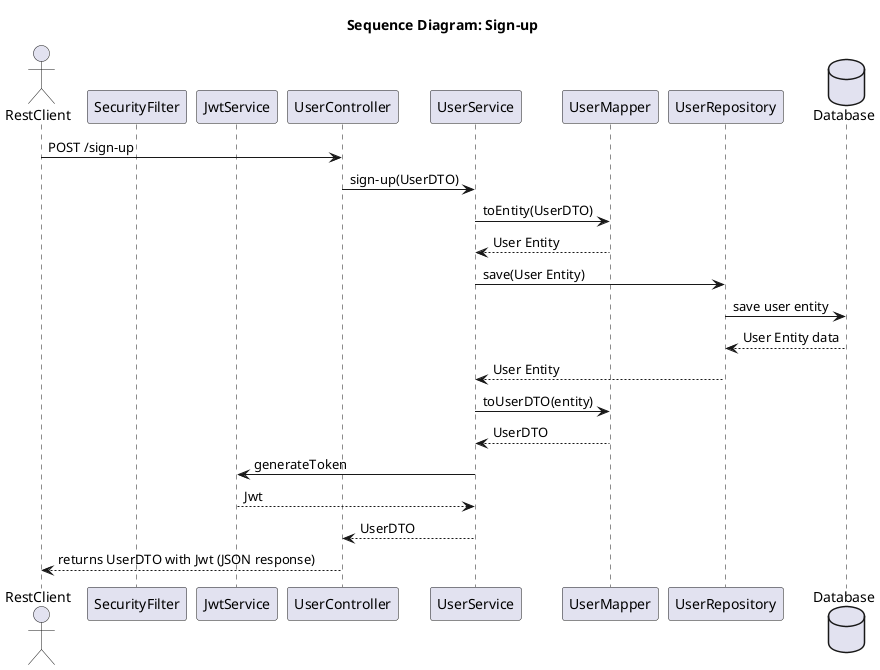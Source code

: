 @startuml "SignUp User creation"

title Sequence Diagram: Sign-up

actor RestClient
participant SecurityFilter
participant JwtService
participant UserController
participant UserService
participant UserMapper
participant UserRepository
database Database

RestClient -> UserController: POST /sign-up
UserController -> UserService: sign-up(UserDTO)
UserService -> UserMapper: toEntity(UserDTO)
UserMapper --> UserService: User Entity
UserService -> UserRepository: save(User Entity)
UserRepository -> Database: save user entity
Database --> UserRepository: User Entity data
UserRepository --> UserService: User Entity 
UserService -> UserMapper: toUserDTO(entity)
UserMapper --> UserService: UserDTO
UserService -> JwtService: generateToken
JwtService --> UserService: Jwt
UserService --> UserController: UserDTO
UserController --> RestClient: returns UserDTO with Jwt (JSON response)

@enduml